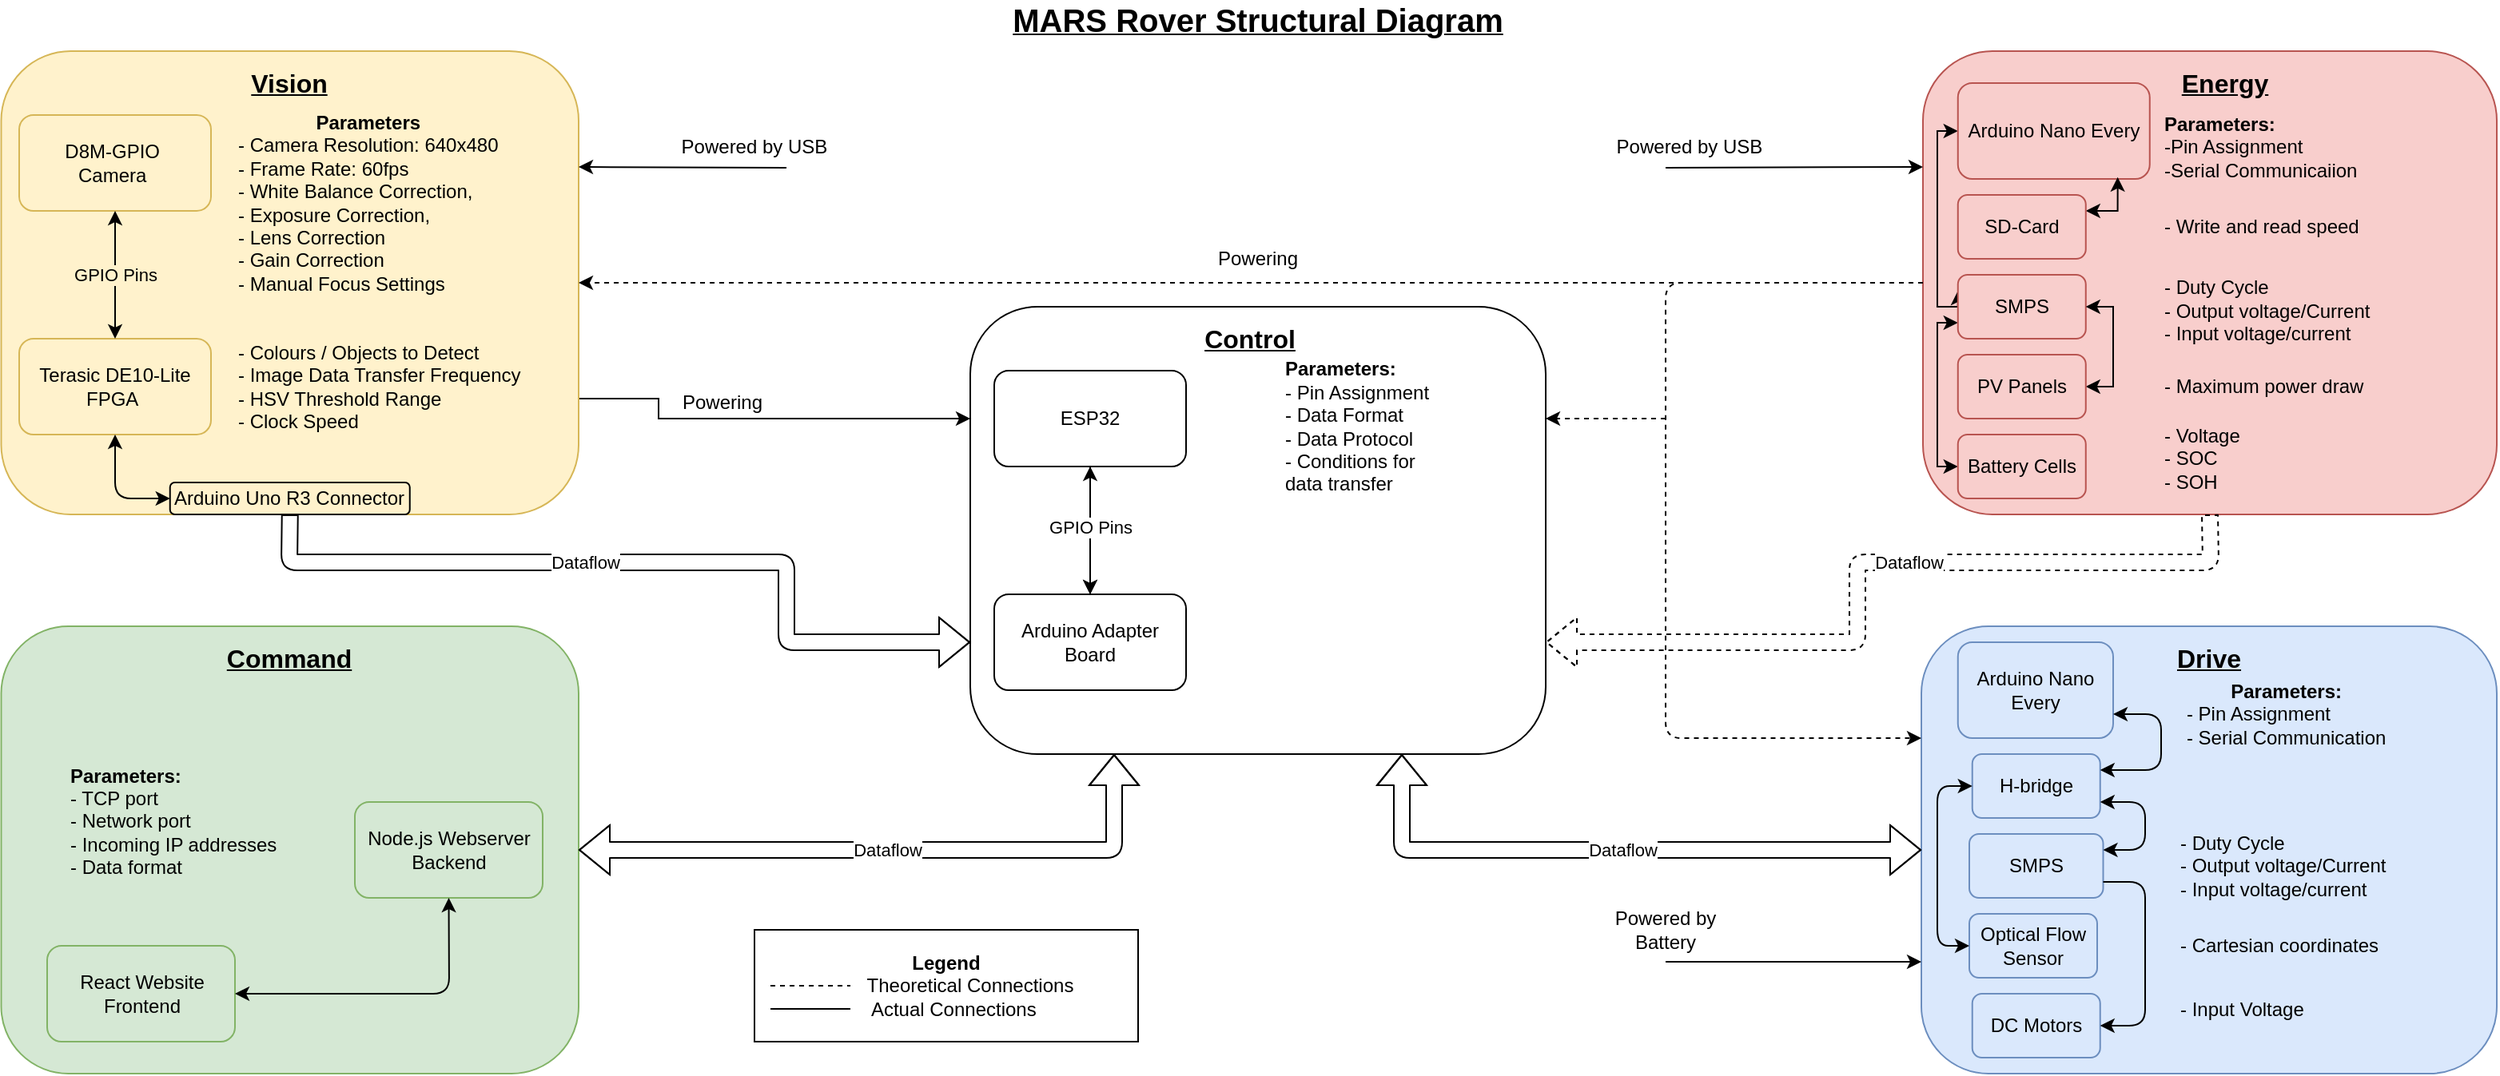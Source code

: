 <mxfile>
    <diagram id="hSmGTWOT8QbK2SNYuq14" name="Page-1">
        <mxGraphModel dx="660" dy="1535" grid="1" gridSize="10" guides="1" tooltips="1" connect="1" arrows="1" fold="1" page="1" pageScale="1" pageWidth="827" pageHeight="1169" math="0" shadow="0">
            <root>
                <mxCell id="0"/>
                <mxCell id="1" parent="0"/>
                <mxCell id="vZo6r4Elmoyre8F_M5Mg-2" value="" style="rounded=1;whiteSpace=wrap;html=1;fillColor=#f8cecc;strokeColor=#b85450;" parent="1" vertex="1">
                    <mxGeometry x="1241" width="359" height="290" as="geometry"/>
                </mxCell>
                <mxCell id="vZo6r4Elmoyre8F_M5Mg-5" value="" style="rounded=1;whiteSpace=wrap;html=1;fillColor=#d5e8d4;strokeColor=#82b366;" parent="1" vertex="1">
                    <mxGeometry x="38.75" y="360" width="361.25" height="280" as="geometry"/>
                </mxCell>
                <mxCell id="55" style="edgeStyle=orthogonalEdgeStyle;rounded=0;orthogonalLoop=1;jettySize=auto;html=1;exitX=1;exitY=0.75;exitDx=0;exitDy=0;entryX=0;entryY=0.25;entryDx=0;entryDy=0;startArrow=none;startFill=0;" parent="1" source="vZo6r4Elmoyre8F_M5Mg-6" target="vZo6r4Elmoyre8F_M5Mg-8" edge="1">
                    <mxGeometry relative="1" as="geometry">
                        <Array as="points">
                            <mxPoint x="450" y="218"/>
                            <mxPoint x="450" y="230"/>
                        </Array>
                    </mxGeometry>
                </mxCell>
                <mxCell id="vZo6r4Elmoyre8F_M5Mg-6" value="" style="rounded=1;whiteSpace=wrap;html=1;fillColor=#fff2cc;strokeColor=#d6b656;" parent="1" vertex="1">
                    <mxGeometry x="38.75" width="361.25" height="290" as="geometry"/>
                </mxCell>
                <mxCell id="vZo6r4Elmoyre8F_M5Mg-7" value="" style="rounded=1;whiteSpace=wrap;html=1;fillColor=#dae8fc;strokeColor=#6c8ebf;" parent="1" vertex="1">
                    <mxGeometry x="1240" y="360" width="360" height="280" as="geometry"/>
                </mxCell>
                <mxCell id="vZo6r4Elmoyre8F_M5Mg-8" value="" style="rounded=1;whiteSpace=wrap;html=1;" parent="1" vertex="1">
                    <mxGeometry x="645" y="160" width="360" height="280" as="geometry"/>
                </mxCell>
                <mxCell id="vZo6r4Elmoyre8F_M5Mg-12" value="" style="edgeStyle=orthogonalEdgeStyle;rounded=0;orthogonalLoop=1;jettySize=auto;html=1;" parent="1" source="vZo6r4Elmoyre8F_M5Mg-9" target="vZo6r4Elmoyre8F_M5Mg-10" edge="1">
                    <mxGeometry relative="1" as="geometry"/>
                </mxCell>
                <mxCell id="vZo6r4Elmoyre8F_M5Mg-9" value="&lt;div&gt;&lt;span&gt;ESP32&lt;/span&gt;&lt;/div&gt;" style="rounded=1;whiteSpace=wrap;html=1;align=center;" parent="1" vertex="1">
                    <mxGeometry x="660" y="200" width="120" height="60" as="geometry"/>
                </mxCell>
                <mxCell id="vZo6r4Elmoyre8F_M5Mg-10" value="Arduino Adapter Board" style="rounded=1;whiteSpace=wrap;html=1;" parent="1" vertex="1">
                    <mxGeometry x="660" y="340" width="120" height="60" as="geometry"/>
                </mxCell>
                <mxCell id="vZo6r4Elmoyre8F_M5Mg-11" value="" style="endArrow=classic;startArrow=classic;html=1;exitX=0.5;exitY=0;exitDx=0;exitDy=0;entryX=0.5;entryY=1;entryDx=0;entryDy=0;" parent="1" source="vZo6r4Elmoyre8F_M5Mg-10" target="vZo6r4Elmoyre8F_M5Mg-9" edge="1">
                    <mxGeometry width="50" height="50" relative="1" as="geometry">
                        <mxPoint x="330" y="230" as="sourcePoint"/>
                        <mxPoint x="420" y="250" as="targetPoint"/>
                    </mxGeometry>
                </mxCell>
                <mxCell id="12" value="GPIO Pins" style="edgeLabel;html=1;align=center;verticalAlign=middle;resizable=0;points=[];" parent="vZo6r4Elmoyre8F_M5Mg-11" connectable="0" vertex="1">
                    <mxGeometry x="0.033" relative="1" as="geometry">
                        <mxPoint y="-1" as="offset"/>
                    </mxGeometry>
                </mxCell>
                <mxCell id="34" style="edgeStyle=orthogonalEdgeStyle;rounded=0;orthogonalLoop=1;jettySize=auto;html=1;exitX=0;exitY=0.5;exitDx=0;exitDy=0;entryX=0;entryY=0.25;entryDx=0;entryDy=0;startArrow=classic;startFill=1;" parent="1" source="vZo6r4Elmoyre8F_M5Mg-13" target="vZo6r4Elmoyre8F_M5Mg-14" edge="1">
                    <mxGeometry relative="1" as="geometry">
                        <Array as="points">
                            <mxPoint x="1250" y="50"/>
                            <mxPoint x="1250" y="160"/>
                            <mxPoint x="1263" y="160"/>
                        </Array>
                    </mxGeometry>
                </mxCell>
                <mxCell id="vZo6r4Elmoyre8F_M5Mg-13" value="Arduino Nano Every" style="rounded=1;whiteSpace=wrap;html=1;fillColor=#f8cecc;strokeColor=#b85450;" parent="1" vertex="1">
                    <mxGeometry x="1262.88" y="20" width="120" height="60" as="geometry"/>
                </mxCell>
                <mxCell id="39" style="edgeStyle=orthogonalEdgeStyle;rounded=0;orthogonalLoop=1;jettySize=auto;html=1;exitX=0;exitY=0.75;exitDx=0;exitDy=0;entryX=0;entryY=0.5;entryDx=0;entryDy=0;startArrow=classic;startFill=1;" parent="1" source="vZo6r4Elmoyre8F_M5Mg-14" target="vZo6r4Elmoyre8F_M5Mg-18" edge="1">
                    <mxGeometry relative="1" as="geometry">
                        <Array as="points">
                            <mxPoint x="1250" y="170"/>
                            <mxPoint x="1250" y="260"/>
                        </Array>
                    </mxGeometry>
                </mxCell>
                <mxCell id="vZo6r4Elmoyre8F_M5Mg-14" value="SMPS" style="rounded=1;whiteSpace=wrap;html=1;fillColor=#f8cecc;strokeColor=#b85450;" parent="1" vertex="1">
                    <mxGeometry x="1262.88" y="140" width="80" height="40" as="geometry"/>
                </mxCell>
                <mxCell id="vZo6r4Elmoyre8F_M5Mg-15" value="React Website Frontend" style="rounded=1;whiteSpace=wrap;html=1;fillColor=#d5e8d4;strokeColor=#82b366;" parent="1" vertex="1">
                    <mxGeometry x="67.5" y="560" width="117.5" height="60" as="geometry"/>
                </mxCell>
                <mxCell id="vZo6r4Elmoyre8F_M5Mg-16" value="Node.js Webserver Backend" style="rounded=1;whiteSpace=wrap;html=1;fillColor=#d5e8d4;strokeColor=#82b366;" parent="1" vertex="1">
                    <mxGeometry x="260" y="470" width="117.5" height="60" as="geometry"/>
                </mxCell>
                <mxCell id="vZo6r4Elmoyre8F_M5Mg-17" value="Arduino Nano Every" style="rounded=1;whiteSpace=wrap;html=1;fillColor=#dae8fc;strokeColor=#6c8ebf;" parent="1" vertex="1">
                    <mxGeometry x="1262.88" y="370" width="97.12" height="60" as="geometry"/>
                </mxCell>
                <mxCell id="vZo6r4Elmoyre8F_M5Mg-18" value="Battery Cells" style="rounded=1;whiteSpace=wrap;html=1;fillColor=#f8cecc;strokeColor=#b85450;" parent="1" vertex="1">
                    <mxGeometry x="1262.88" y="240" width="80" height="40" as="geometry"/>
                </mxCell>
                <mxCell id="38" style="edgeStyle=orthogonalEdgeStyle;rounded=0;orthogonalLoop=1;jettySize=auto;html=1;exitX=1;exitY=0.5;exitDx=0;exitDy=0;entryX=1;entryY=0.5;entryDx=0;entryDy=0;startArrow=classic;startFill=1;" parent="1" edge="1">
                    <mxGeometry relative="1" as="geometry">
                        <Array as="points">
                            <mxPoint x="1360" y="210"/>
                            <mxPoint x="1360" y="160"/>
                        </Array>
                        <mxPoint x="1342.88" y="210" as="sourcePoint"/>
                        <mxPoint x="1342.88" y="160" as="targetPoint"/>
                    </mxGeometry>
                </mxCell>
                <mxCell id="vZo6r4Elmoyre8F_M5Mg-19" value="PV Panels" style="rounded=1;whiteSpace=wrap;html=1;fillColor=#f8cecc;strokeColor=#b85450;" parent="1" vertex="1">
                    <mxGeometry x="1262.88" y="190" width="80" height="40" as="geometry"/>
                </mxCell>
                <mxCell id="vZo6r4Elmoyre8F_M5Mg-20" value="SMPS" style="rounded=1;whiteSpace=wrap;html=1;fillColor=#dae8fc;strokeColor=#6c8ebf;" parent="1" vertex="1">
                    <mxGeometry x="1270" y="490" width="83.75" height="40" as="geometry"/>
                </mxCell>
                <mxCell id="vZo6r4Elmoyre8F_M5Mg-21" value="Optical Flow Sensor" style="rounded=1;whiteSpace=wrap;html=1;fillColor=#dae8fc;strokeColor=#6c8ebf;" parent="1" vertex="1">
                    <mxGeometry x="1270.0" y="540" width="80" height="40" as="geometry"/>
                </mxCell>
                <mxCell id="vZo6r4Elmoyre8F_M5Mg-22" value="DC Motors" style="rounded=1;whiteSpace=wrap;html=1;fillColor=#dae8fc;strokeColor=#6c8ebf;" parent="1" vertex="1">
                    <mxGeometry x="1271.87" y="590" width="80" height="40" as="geometry"/>
                </mxCell>
                <mxCell id="vZo6r4Elmoyre8F_M5Mg-23" value="D8M-GPIO&amp;nbsp;&lt;br&gt;Camera&amp;nbsp;" style="rounded=1;whiteSpace=wrap;html=1;fillColor=#fff2cc;strokeColor=#d6b656;" parent="1" vertex="1">
                    <mxGeometry x="50" y="40" width="120" height="60" as="geometry"/>
                </mxCell>
                <mxCell id="vZo6r4Elmoyre8F_M5Mg-24" value="Terasic DE10-Lite FPGA&amp;nbsp;" style="rounded=1;whiteSpace=wrap;html=1;fillColor=#fff2cc;strokeColor=#d6b656;" parent="1" vertex="1">
                    <mxGeometry x="50" y="180" width="120" height="60" as="geometry"/>
                </mxCell>
                <mxCell id="vZo6r4Elmoyre8F_M5Mg-25" value="&lt;font style=&quot;font-size: 16px&quot;&gt;&lt;b&gt;&lt;u&gt;Vision&lt;/u&gt;&lt;/b&gt;&lt;/font&gt;" style="text;html=1;strokeColor=none;fillColor=none;align=center;verticalAlign=middle;whiteSpace=wrap;rounded=0;" parent="1" vertex="1">
                    <mxGeometry x="199.38" y="10" width="40" height="20" as="geometry"/>
                </mxCell>
                <mxCell id="vZo6r4Elmoyre8F_M5Mg-26" value="&lt;font style=&quot;font-size: 16px&quot;&gt;&lt;b&gt;&lt;u&gt;Energy&lt;/u&gt;&lt;/b&gt;&lt;/font&gt;" style="text;html=1;strokeColor=none;fillColor=none;align=center;verticalAlign=middle;whiteSpace=wrap;rounded=0;" parent="1" vertex="1">
                    <mxGeometry x="1410" y="10" width="40" height="20" as="geometry"/>
                </mxCell>
                <mxCell id="vZo6r4Elmoyre8F_M5Mg-28" value="&lt;span style=&quot;font-size: 16px&quot;&gt;&lt;b&gt;&lt;u&gt;Command&lt;/u&gt;&lt;/b&gt;&lt;/span&gt;" style="text;html=1;strokeColor=none;fillColor=none;align=center;verticalAlign=middle;whiteSpace=wrap;rounded=0;" parent="1" vertex="1">
                    <mxGeometry x="199.38" y="370" width="40" height="20" as="geometry"/>
                </mxCell>
                <mxCell id="vZo6r4Elmoyre8F_M5Mg-29" value="&lt;span style=&quot;font-size: 16px&quot;&gt;&lt;b&gt;&lt;u&gt;Drive&lt;/u&gt;&lt;/b&gt;&lt;/span&gt;" style="text;html=1;strokeColor=none;fillColor=none;align=center;verticalAlign=middle;whiteSpace=wrap;rounded=0;" parent="1" vertex="1">
                    <mxGeometry x="1400" y="370" width="40" height="20" as="geometry"/>
                </mxCell>
                <mxCell id="vZo6r4Elmoyre8F_M5Mg-30" value="&lt;span style=&quot;font-size: 16px&quot;&gt;&lt;b&gt;&lt;u&gt;Control&lt;/u&gt;&lt;/b&gt;&lt;/span&gt;" style="text;html=1;strokeColor=none;fillColor=none;align=center;verticalAlign=middle;whiteSpace=wrap;rounded=0;" parent="1" vertex="1">
                    <mxGeometry x="800" y="170" width="40" height="20" as="geometry"/>
                </mxCell>
                <mxCell id="vZo6r4Elmoyre8F_M5Mg-31" value="&lt;b&gt;&lt;u&gt;&lt;font style=&quot;font-size: 20px&quot;&gt;MARS Rover Structural Diagram&lt;/font&gt;&lt;/u&gt;&lt;/b&gt;" style="text;html=1;strokeColor=none;fillColor=none;align=center;verticalAlign=middle;whiteSpace=wrap;rounded=0;" parent="1" vertex="1">
                    <mxGeometry x="650" y="-30" width="350" height="20" as="geometry"/>
                </mxCell>
                <mxCell id="36" style="edgeStyle=orthogonalEdgeStyle;rounded=0;orthogonalLoop=1;jettySize=auto;html=1;exitX=1;exitY=0.25;exitDx=0;exitDy=0;entryX=0.833;entryY=0.982;entryDx=0;entryDy=0;entryPerimeter=0;startArrow=classic;startFill=1;" parent="1" source="vZo6r4Elmoyre8F_M5Mg-32" target="vZo6r4Elmoyre8F_M5Mg-13" edge="1">
                    <mxGeometry relative="1" as="geometry"/>
                </mxCell>
                <mxCell id="vZo6r4Elmoyre8F_M5Mg-32" value="SD-Card" style="rounded=1;whiteSpace=wrap;html=1;fillColor=#f8cecc;strokeColor=#b85450;" parent="1" vertex="1">
                    <mxGeometry x="1262.88" y="90" width="80" height="40" as="geometry"/>
                </mxCell>
                <mxCell id="vZo6r4Elmoyre8F_M5Mg-34" value="" style="endArrow=classic;html=1;exitX=0;exitY=0.5;exitDx=0;exitDy=0;dashed=1;entryX=1;entryY=0.5;entryDx=0;entryDy=0;" parent="1" source="vZo6r4Elmoyre8F_M5Mg-2" target="vZo6r4Elmoyre8F_M5Mg-6" edge="1">
                    <mxGeometry width="50" height="50" relative="1" as="geometry">
                        <mxPoint x="500" y="125" as="sourcePoint"/>
                        <mxPoint x="380" y="130" as="targetPoint"/>
                    </mxGeometry>
                </mxCell>
                <mxCell id="vZo6r4Elmoyre8F_M5Mg-35" value="" style="endArrow=classic;html=1;exitX=0;exitY=0.5;exitDx=0;exitDy=0;dashed=1;entryX=0;entryY=0.25;entryDx=0;entryDy=0;" parent="1" source="vZo6r4Elmoyre8F_M5Mg-2" target="vZo6r4Elmoyre8F_M5Mg-7" edge="1">
                    <mxGeometry width="50" height="50" relative="1" as="geometry">
                        <mxPoint x="598.5" y="410" as="sourcePoint"/>
                        <mxPoint x="321.5" y="410" as="targetPoint"/>
                        <Array as="points">
                            <mxPoint x="1080" y="145"/>
                            <mxPoint x="1080" y="430"/>
                        </Array>
                    </mxGeometry>
                </mxCell>
                <mxCell id="vZo6r4Elmoyre8F_M5Mg-38" value="Powering" style="text;html=1;strokeColor=none;fillColor=none;align=center;verticalAlign=middle;whiteSpace=wrap;rounded=0;" parent="1" vertex="1">
                    <mxGeometry x="805" y="120" width="40" height="20" as="geometry"/>
                </mxCell>
                <mxCell id="vZo6r4Elmoyre8F_M5Mg-43" value="" style="endArrow=classic;html=1;entryX=1;entryY=0.25;entryDx=0;entryDy=0;" parent="1" target="vZo6r4Elmoyre8F_M5Mg-6" edge="1">
                    <mxGeometry width="50" height="50" relative="1" as="geometry">
                        <mxPoint x="530" y="73" as="sourcePoint"/>
                        <mxPoint x="340" y="80" as="targetPoint"/>
                    </mxGeometry>
                </mxCell>
                <mxCell id="vZo6r4Elmoyre8F_M5Mg-44" value="Powered by USB" style="text;html=1;strokeColor=none;fillColor=none;align=center;verticalAlign=middle;whiteSpace=wrap;rounded=0;" parent="1" vertex="1">
                    <mxGeometry x="440" y="50" width="140" height="20" as="geometry"/>
                </mxCell>
                <mxCell id="vZo6r4Elmoyre8F_M5Mg-47" value="" style="endArrow=classic;html=1;entryX=0;entryY=0.75;entryDx=0;entryDy=0;" parent="1" target="vZo6r4Elmoyre8F_M5Mg-7" edge="1">
                    <mxGeometry width="50" height="50" relative="1" as="geometry">
                        <mxPoint x="1080" y="570" as="sourcePoint"/>
                        <mxPoint x="460" y="470" as="targetPoint"/>
                    </mxGeometry>
                </mxCell>
                <mxCell id="vZo6r4Elmoyre8F_M5Mg-48" value="Powered by Battery" style="text;html=1;strokeColor=none;fillColor=none;align=center;verticalAlign=middle;whiteSpace=wrap;rounded=0;" parent="1" vertex="1">
                    <mxGeometry x="1030" y="540" width="100" height="20" as="geometry"/>
                </mxCell>
                <mxCell id="vZo6r4Elmoyre8F_M5Mg-50" value="Powering" style="text;html=1;strokeColor=none;fillColor=none;align=center;verticalAlign=middle;whiteSpace=wrap;rounded=0;" parent="1" vertex="1">
                    <mxGeometry x="440" y="210" width="100" height="20" as="geometry"/>
                </mxCell>
                <mxCell id="vZo6r4Elmoyre8F_M5Mg-53" value="" style="endArrow=classic;html=1;entryX=0;entryY=0.25;entryDx=0;entryDy=0;" parent="1" target="vZo6r4Elmoyre8F_M5Mg-2" edge="1">
                    <mxGeometry width="50" height="50" relative="1" as="geometry">
                        <mxPoint x="1080" y="73" as="sourcePoint"/>
                        <mxPoint x="590" y="89.5" as="targetPoint"/>
                        <Array as="points"/>
                    </mxGeometry>
                </mxCell>
                <mxCell id="vZo6r4Elmoyre8F_M5Mg-54" value="Powered by&amp;nbsp;USB" style="text;html=1;strokeColor=none;fillColor=none;align=center;verticalAlign=middle;whiteSpace=wrap;rounded=0;" parent="1" vertex="1">
                    <mxGeometry x="1020" y="50" width="150" height="20" as="geometry"/>
                </mxCell>
                <mxCell id="vZo6r4Elmoyre8F_M5Mg-55" value="" style="endArrow=classic;startArrow=classic;html=1;entryX=0.5;entryY=1;entryDx=0;entryDy=0;exitX=0.5;exitY=0;exitDx=0;exitDy=0;" parent="1" source="vZo6r4Elmoyre8F_M5Mg-24" target="vZo6r4Elmoyre8F_M5Mg-23" edge="1">
                    <mxGeometry width="50" height="50" relative="1" as="geometry">
                        <mxPoint x="20" y="270" as="sourcePoint"/>
                        <mxPoint x="70" y="220" as="targetPoint"/>
                    </mxGeometry>
                </mxCell>
                <mxCell id="9" value="GPIO Pins" style="edgeLabel;html=1;align=center;verticalAlign=middle;resizable=0;points=[];labelBackgroundColor=#FFF2CC;" parent="vZo6r4Elmoyre8F_M5Mg-55" vertex="1" connectable="0">
                    <mxGeometry x="0.222" y="1" relative="1" as="geometry">
                        <mxPoint x="1" y="9" as="offset"/>
                    </mxGeometry>
                </mxCell>
                <mxCell id="vZo6r4Elmoyre8F_M5Mg-57" value="" style="endArrow=classic;startArrow=classic;html=1;entryX=0.5;entryY=1;entryDx=0;entryDy=0;exitX=1;exitY=0.5;exitDx=0;exitDy=0;" parent="1" source="vZo6r4Elmoyre8F_M5Mg-15" target="vZo6r4Elmoyre8F_M5Mg-16" edge="1">
                    <mxGeometry width="50" height="50" relative="1" as="geometry">
                        <mxPoint x="228.75" y="250" as="sourcePoint"/>
                        <mxPoint x="228.75" y="220" as="targetPoint"/>
                        <Array as="points">
                            <mxPoint x="319" y="590"/>
                        </Array>
                    </mxGeometry>
                </mxCell>
                <mxCell id="KPlfj069VjZipwwZR6Ud-4" value="" style="endArrow=classic;html=1;entryX=1;entryY=0.25;entryDx=0;entryDy=0;dashed=1;" parent="1" target="vZo6r4Elmoyre8F_M5Mg-8" edge="1">
                    <mxGeometry width="50" height="50" relative="1" as="geometry">
                        <mxPoint x="1080" y="230" as="sourcePoint"/>
                        <mxPoint x="600" y="320" as="targetPoint"/>
                    </mxGeometry>
                </mxCell>
                <mxCell id="KPlfj069VjZipwwZR6Ud-6" value="&lt;b&gt;Parameters:&lt;/b&gt;&lt;br&gt;- Pin Assignment&lt;br&gt;- Data Format&lt;br&gt;- Data Protocol&lt;br&gt;- Conditions for&amp;nbsp;&lt;br&gt;data transfer" style="text;html=1;strokeColor=none;fillColor=none;align=left;verticalAlign=middle;whiteSpace=wrap;rounded=0;" parent="1" vertex="1">
                    <mxGeometry x="840" y="150" width="110" height="170" as="geometry"/>
                </mxCell>
                <mxCell id="KPlfj069VjZipwwZR6Ud-11" value="" style="shape=flexArrow;endArrow=classic;startArrow=classic;html=1;exitX=1;exitY=0.5;exitDx=0;exitDy=0;entryX=0.25;entryY=1;entryDx=0;entryDy=0;" parent="1" source="vZo6r4Elmoyre8F_M5Mg-5" target="vZo6r4Elmoyre8F_M5Mg-8" edge="1">
                    <mxGeometry width="100" height="100" relative="1" as="geometry">
                        <mxPoint x="414.0" y="570" as="sourcePoint"/>
                        <mxPoint x="460" y="500" as="targetPoint"/>
                        <Array as="points">
                            <mxPoint x="735" y="500"/>
                        </Array>
                    </mxGeometry>
                </mxCell>
                <mxCell id="KPlfj069VjZipwwZR6Ud-12" value="Dataflow" style="edgeLabel;html=1;align=center;verticalAlign=middle;resizable=0;points=[];" parent="KPlfj069VjZipwwZR6Ud-11" vertex="1" connectable="0">
                    <mxGeometry x="0.163" y="-2" relative="1" as="geometry">
                        <mxPoint x="-37" y="-2" as="offset"/>
                    </mxGeometry>
                </mxCell>
                <mxCell id="KPlfj069VjZipwwZR6Ud-15" value="" style="shape=flexArrow;endArrow=classic;startArrow=classic;html=1;exitX=0;exitY=0.5;exitDx=0;exitDy=0;entryX=0.75;entryY=1;entryDx=0;entryDy=0;" parent="1" source="vZo6r4Elmoyre8F_M5Mg-7" target="vZo6r4Elmoyre8F_M5Mg-8" edge="1">
                    <mxGeometry width="100" height="100" relative="1" as="geometry">
                        <mxPoint x="670" y="530" as="sourcePoint"/>
                        <mxPoint x="900" y="500" as="targetPoint"/>
                        <Array as="points">
                            <mxPoint x="915" y="500"/>
                        </Array>
                    </mxGeometry>
                </mxCell>
                <mxCell id="KPlfj069VjZipwwZR6Ud-16" value="Dataflow" style="edgeLabel;html=1;align=center;verticalAlign=middle;resizable=0;points=[];" parent="KPlfj069VjZipwwZR6Ud-15" vertex="1" connectable="0">
                    <mxGeometry x="0.163" y="-2" relative="1" as="geometry">
                        <mxPoint x="37" y="2" as="offset"/>
                    </mxGeometry>
                </mxCell>
                <mxCell id="KPlfj069VjZipwwZR6Ud-17" value="" style="shape=flexArrow;endArrow=classic;startArrow=none;html=1;entryX=0;entryY=0.75;entryDx=0;entryDy=0;exitX=0.5;exitY=1;exitDx=0;exitDy=0;startFill=0;" parent="1" source="vZo6r4Elmoyre8F_M5Mg-6" target="vZo6r4Elmoyre8F_M5Mg-8" edge="1">
                    <mxGeometry width="100" height="100" relative="1" as="geometry">
                        <mxPoint x="150" y="300" as="sourcePoint"/>
                        <mxPoint x="305" y="270" as="targetPoint"/>
                        <Array as="points">
                            <mxPoint x="219" y="320"/>
                            <mxPoint x="530" y="320"/>
                            <mxPoint x="530" y="370"/>
                        </Array>
                    </mxGeometry>
                </mxCell>
                <mxCell id="KPlfj069VjZipwwZR6Ud-18" value="Dataflow" style="edgeLabel;html=1;align=center;verticalAlign=middle;resizable=0;points=[];" parent="KPlfj069VjZipwwZR6Ud-17" vertex="1" connectable="0">
                    <mxGeometry x="0.163" y="-2" relative="1" as="geometry">
                        <mxPoint x="-79" y="-2" as="offset"/>
                    </mxGeometry>
                </mxCell>
                <mxCell id="KPlfj069VjZipwwZR6Ud-19" value="" style="shape=flexArrow;endArrow=none;startArrow=classic;html=1;dashed=1;exitX=1;exitY=0.75;exitDx=0;exitDy=0;endFill=0;entryX=0.5;entryY=1;entryDx=0;entryDy=0;" parent="1" source="vZo6r4Elmoyre8F_M5Mg-8" target="vZo6r4Elmoyre8F_M5Mg-2" edge="1">
                    <mxGeometry width="100" height="100" relative="1" as="geometry">
                        <mxPoint x="610" y="350" as="sourcePoint"/>
                        <mxPoint x="1421" y="310" as="targetPoint"/>
                        <Array as="points">
                            <mxPoint x="1090" y="370"/>
                            <mxPoint x="1200" y="370"/>
                            <mxPoint x="1200" y="320"/>
                            <mxPoint x="1421" y="320"/>
                        </Array>
                    </mxGeometry>
                </mxCell>
                <mxCell id="KPlfj069VjZipwwZR6Ud-20" value="Dataflow" style="edgeLabel;html=1;align=center;verticalAlign=middle;resizable=0;points=[];" parent="KPlfj069VjZipwwZR6Ud-19" vertex="1" connectable="0">
                    <mxGeometry x="0.163" y="-2" relative="1" as="geometry">
                        <mxPoint x="-12" y="-2" as="offset"/>
                    </mxGeometry>
                </mxCell>
                <mxCell id="11" value="Arduino Uno R3 Connector" style="text;html=1;fillColor=none;align=center;verticalAlign=middle;whiteSpace=wrap;rounded=1;labelBackgroundColor=#FFF2CC;strokeColor=#000000;" parent="1" vertex="1">
                    <mxGeometry x="144.37" y="270" width="150" height="20" as="geometry"/>
                </mxCell>
                <mxCell id="16" value="" style="endArrow=classic;startArrow=classic;html=1;entryX=0;entryY=0.5;entryDx=0;entryDy=0;exitX=0.5;exitY=1;exitDx=0;exitDy=0;" parent="1" source="vZo6r4Elmoyre8F_M5Mg-24" target="11" edge="1">
                    <mxGeometry width="50" height="50" relative="1" as="geometry">
                        <mxPoint x="60" y="340" as="sourcePoint"/>
                        <mxPoint x="120" y="270" as="targetPoint"/>
                        <Array as="points">
                            <mxPoint x="110" y="280"/>
                        </Array>
                    </mxGeometry>
                </mxCell>
                <mxCell id="21" value="&lt;b&gt;Parameters:&lt;br&gt;&lt;/b&gt;-Pin Assignment&lt;br&gt;-Serial Communicaiion" style="text;html=1;strokeColor=none;fillColor=none;align=left;verticalAlign=middle;whiteSpace=wrap;rounded=0;" parent="1" vertex="1">
                    <mxGeometry x="1390" y="38.75" width="160" height="42.5" as="geometry"/>
                </mxCell>
                <mxCell id="22" value="&lt;div style=&quot;text-align: center&quot;&gt;&lt;b&gt;Parameters&lt;/b&gt;&lt;/div&gt;&lt;div&gt;- Camera Resolution: 640x480&lt;/div&gt;&lt;div&gt;- Frame Rate: 60fps&lt;/div&gt;&lt;div&gt;- White Balance Correction,&lt;/div&gt;&lt;div&gt;- Exposure Correction,&amp;nbsp;&lt;/div&gt;&lt;div&gt;- Lens Correction&lt;/div&gt;&lt;div&gt;- Gain Correction&amp;nbsp;&lt;/div&gt;&lt;div&gt;- Manual Focus Settings&lt;/div&gt;" style="text;html=1;strokeColor=none;fillColor=none;align=left;verticalAlign=middle;whiteSpace=wrap;rounded=0;labelBackgroundColor=#FFF2CC;" parent="1" vertex="1">
                    <mxGeometry x="185" y="50" width="210" height="90" as="geometry"/>
                </mxCell>
                <mxCell id="23" value="&lt;br&gt;- Duty Cycle&lt;br&gt;- Output voltage/Current&lt;br&gt;- Input voltage/current" style="text;html=1;strokeColor=none;fillColor=none;align=left;verticalAlign=middle;whiteSpace=wrap;rounded=0;" parent="1" vertex="1">
                    <mxGeometry x="1390" y="140" width="180" height="30" as="geometry"/>
                </mxCell>
                <mxCell id="25" value="- Write and read speed" style="text;html=1;strokeColor=none;fillColor=none;align=left;verticalAlign=middle;whiteSpace=wrap;rounded=0;" parent="1" vertex="1">
                    <mxGeometry x="1390" y="95" width="180" height="30" as="geometry"/>
                </mxCell>
                <mxCell id="26" value="- Maximum power draw" style="text;html=1;strokeColor=none;fillColor=none;align=left;verticalAlign=middle;whiteSpace=wrap;rounded=0;" parent="1" vertex="1">
                    <mxGeometry x="1390" y="195" width="180" height="30" as="geometry"/>
                </mxCell>
                <mxCell id="27" value="- Voltage&lt;br&gt;- SOC&lt;br&gt;- SOH" style="text;html=1;strokeColor=none;fillColor=none;align=left;verticalAlign=middle;whiteSpace=wrap;rounded=0;" parent="1" vertex="1">
                    <mxGeometry x="1390" y="240" width="180" height="30" as="geometry"/>
                </mxCell>
                <mxCell id="33" value="- Colours / Objects to Detect&lt;br&gt;- Image Data Transfer Frequency&lt;br&gt;- HSV Threshold Range&lt;br&gt;- Clock Speed" style="text;html=1;strokeColor=none;fillColor=none;align=left;verticalAlign=middle;whiteSpace=wrap;rounded=0;labelBackgroundColor=#FFF2CC;" parent="1" vertex="1">
                    <mxGeometry x="185" y="175" width="200" height="70" as="geometry"/>
                </mxCell>
                <mxCell id="40" value="Parameters:&amp;nbsp;&lt;br&gt;&lt;div style=&quot;text-align: left&quot;&gt;&lt;span style=&quot;font-weight: normal&quot;&gt;- Pin Assignment&lt;/span&gt;&lt;/div&gt;&lt;span style=&quot;font-weight: normal&quot;&gt;&lt;div style=&quot;text-align: left&quot;&gt;&lt;span&gt;- Serial Communication&amp;nbsp;&lt;/span&gt;&lt;/div&gt;&lt;/span&gt;" style="text;html=1;strokeColor=none;fillColor=none;align=center;verticalAlign=middle;whiteSpace=wrap;rounded=0;labelBackgroundColor=none;fontStyle=1" parent="1" vertex="1">
                    <mxGeometry x="1390" y="390" width="160" height="50" as="geometry"/>
                </mxCell>
                <mxCell id="42" value="- Duty Cycle&lt;br&gt;- Output voltage/Current&lt;br&gt;- Input voltage/current" style="text;html=1;strokeColor=none;fillColor=none;align=left;verticalAlign=middle;whiteSpace=wrap;rounded=0;" parent="1" vertex="1">
                    <mxGeometry x="1400" y="480" width="180" height="60" as="geometry"/>
                </mxCell>
                <mxCell id="43" value="- Cartesian coordinates" style="text;html=1;strokeColor=none;fillColor=none;align=left;verticalAlign=middle;whiteSpace=wrap;rounded=0;labelBackgroundColor=none;" parent="1" vertex="1">
                    <mxGeometry x="1400" y="540" width="200" height="40" as="geometry"/>
                </mxCell>
                <mxCell id="44" value="- Input Voltage" style="text;html=1;strokeColor=none;fillColor=none;align=left;verticalAlign=middle;whiteSpace=wrap;rounded=0;labelBackgroundColor=none;" parent="1" vertex="1">
                    <mxGeometry x="1400" y="580" width="200" height="40" as="geometry"/>
                </mxCell>
                <mxCell id="46" value="H-bridge" style="rounded=1;whiteSpace=wrap;html=1;fillColor=#dae8fc;strokeColor=#6c8ebf;" parent="1" vertex="1">
                    <mxGeometry x="1271.87" y="440" width="80" height="40" as="geometry"/>
                </mxCell>
                <mxCell id="47" value="" style="endArrow=classic;startArrow=classic;html=1;entryX=1;entryY=0.75;entryDx=0;entryDy=0;exitX=1;exitY=0.25;exitDx=0;exitDy=0;" parent="1" source="46" target="vZo6r4Elmoyre8F_M5Mg-17" edge="1">
                    <mxGeometry width="50" height="50" relative="1" as="geometry">
                        <mxPoint x="920" y="650" as="sourcePoint"/>
                        <mxPoint x="970" y="600" as="targetPoint"/>
                        <Array as="points">
                            <mxPoint x="1390" y="450"/>
                            <mxPoint x="1390" y="415"/>
                        </Array>
                    </mxGeometry>
                </mxCell>
                <mxCell id="48" value="" style="endArrow=classic;startArrow=classic;html=1;entryX=0;entryY=0.5;entryDx=0;entryDy=0;exitX=0;exitY=0.5;exitDx=0;exitDy=0;" parent="1" source="vZo6r4Elmoyre8F_M5Mg-21" target="46" edge="1">
                    <mxGeometry width="50" height="50" relative="1" as="geometry">
                        <mxPoint x="980" y="660" as="sourcePoint"/>
                        <mxPoint x="1030" y="610" as="targetPoint"/>
                        <Array as="points">
                            <mxPoint x="1250" y="560"/>
                            <mxPoint x="1250" y="460"/>
                        </Array>
                    </mxGeometry>
                </mxCell>
                <mxCell id="49" value="" style="endArrow=classic;startArrow=classic;html=1;entryX=1;entryY=0.75;entryDx=0;entryDy=0;exitX=1;exitY=0.25;exitDx=0;exitDy=0;" parent="1" source="vZo6r4Elmoyre8F_M5Mg-20" target="46" edge="1">
                    <mxGeometry width="50" height="50" relative="1" as="geometry">
                        <mxPoint x="930" y="630" as="sourcePoint"/>
                        <mxPoint x="980" y="580" as="targetPoint"/>
                        <Array as="points">
                            <mxPoint x="1380" y="500"/>
                            <mxPoint x="1380" y="470"/>
                        </Array>
                    </mxGeometry>
                </mxCell>
                <mxCell id="50" value="" style="endArrow=classic;startArrow=none;html=1;startFill=0;exitX=1;exitY=0.75;exitDx=0;exitDy=0;entryX=1;entryY=0.5;entryDx=0;entryDy=0;" parent="1" source="vZo6r4Elmoyre8F_M5Mg-20" target="vZo6r4Elmoyre8F_M5Mg-22" edge="1">
                    <mxGeometry width="50" height="50" relative="1" as="geometry">
                        <mxPoint x="870" y="630" as="sourcePoint"/>
                        <mxPoint x="920" y="580" as="targetPoint"/>
                        <Array as="points">
                            <mxPoint x="1380" y="520"/>
                            <mxPoint x="1380" y="610"/>
                        </Array>
                    </mxGeometry>
                </mxCell>
                <mxCell id="51" value="Legend&lt;br&gt;&lt;div style=&quot;text-align: left&quot;&gt;&lt;span style=&quot;font-weight: normal&quot;&gt;&amp;nbsp; &amp;nbsp; &amp;nbsp; &amp;nbsp; &amp;nbsp;Theoretical Connections&lt;/span&gt;&lt;/div&gt;&lt;span style=&quot;font-weight: normal&quot;&gt;&lt;div style=&quot;text-align: left&quot;&gt;&lt;span&gt;&amp;nbsp; &amp;nbsp; &amp;nbsp; &amp;nbsp; &amp;nbsp; Actual Connections&lt;/span&gt;&lt;/div&gt;&lt;/span&gt;" style="rounded=0;whiteSpace=wrap;html=1;labelBackgroundColor=none;strokeColor=#000000;fontStyle=1" parent="1" vertex="1">
                    <mxGeometry x="510" y="550" width="240" height="70" as="geometry"/>
                </mxCell>
                <mxCell id="52" value="" style="endArrow=none;dashed=1;html=1;" parent="1" edge="1">
                    <mxGeometry width="50" height="50" relative="1" as="geometry">
                        <mxPoint x="520" y="585" as="sourcePoint"/>
                        <mxPoint x="570" y="585" as="targetPoint"/>
                    </mxGeometry>
                </mxCell>
                <mxCell id="53" value="" style="endArrow=none;html=1;" parent="1" edge="1">
                    <mxGeometry width="50" height="50" relative="1" as="geometry">
                        <mxPoint x="520" y="599.5" as="sourcePoint"/>
                        <mxPoint x="570" y="599.5" as="targetPoint"/>
                    </mxGeometry>
                </mxCell>
                <mxCell id="56" value="&lt;b&gt;Parameters:&lt;/b&gt;&lt;br&gt;- TCP port&lt;br&gt;- Network port&lt;br&gt;- Incoming IP addresses&lt;br&gt;- Data format" style="text;html=1;strokeColor=none;fillColor=none;align=left;verticalAlign=middle;whiteSpace=wrap;rounded=0;" vertex="1" parent="1">
                    <mxGeometry x="80" y="397" width="150" height="170" as="geometry"/>
                </mxCell>
            </root>
        </mxGraphModel>
    </diagram>
</mxfile>